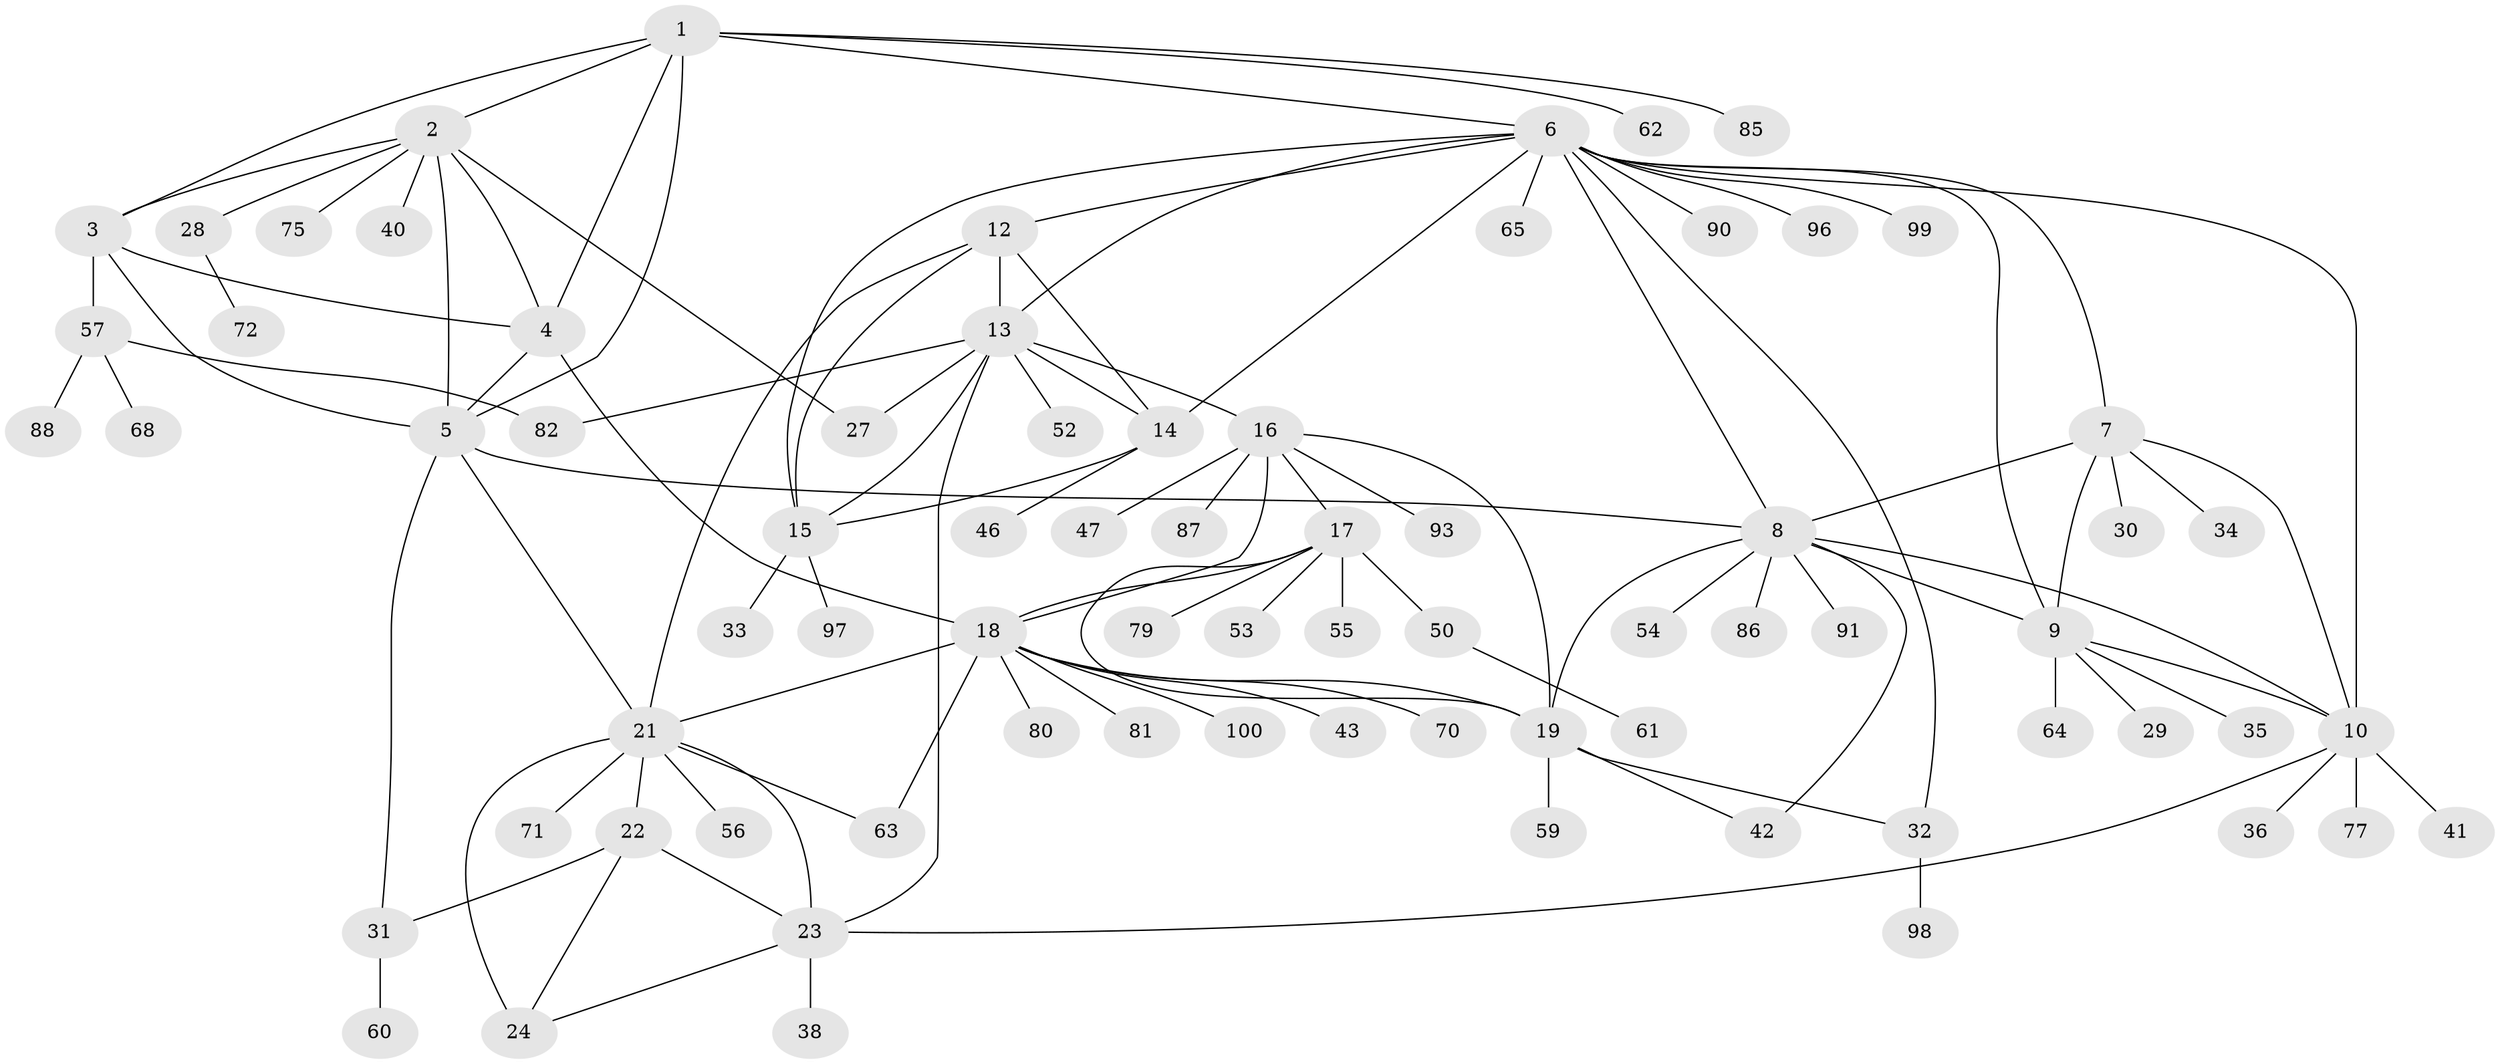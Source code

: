 // Generated by graph-tools (version 1.1) at 2025/24/03/03/25 07:24:12]
// undirected, 75 vertices, 111 edges
graph export_dot {
graph [start="1"]
  node [color=gray90,style=filled];
  1 [super="+92"];
  2 [super="+94"];
  3;
  4 [super="+26"];
  5;
  6 [super="+11"];
  7 [super="+39"];
  8 [super="+73"];
  9 [super="+89"];
  10 [super="+69"];
  12 [super="+74"];
  13 [super="+78"];
  14 [super="+76"];
  15 [super="+44"];
  16 [super="+45"];
  17 [super="+49"];
  18 [super="+20"];
  19 [super="+95"];
  21 [super="+25"];
  22 [super="+37"];
  23 [super="+58"];
  24;
  27;
  28 [super="+83"];
  29;
  30;
  31 [super="+48"];
  32 [super="+67"];
  33;
  34;
  35;
  36 [super="+51"];
  38;
  40;
  41;
  42;
  43;
  46;
  47;
  50 [super="+84"];
  52;
  53;
  54;
  55;
  56;
  57 [super="+66"];
  59;
  60;
  61;
  62;
  63;
  64;
  65;
  68;
  70;
  71;
  72;
  75;
  77;
  79;
  80;
  81;
  82;
  85;
  86;
  87;
  88;
  90;
  91;
  93;
  96;
  97;
  98;
  99;
  100;
  1 -- 2;
  1 -- 3;
  1 -- 4;
  1 -- 5;
  1 -- 62;
  1 -- 85;
  1 -- 6;
  2 -- 3;
  2 -- 4;
  2 -- 5;
  2 -- 27;
  2 -- 28;
  2 -- 40;
  2 -- 75;
  3 -- 4;
  3 -- 5;
  3 -- 57;
  4 -- 5;
  4 -- 18;
  5 -- 8;
  5 -- 21;
  5 -- 31;
  6 -- 7;
  6 -- 8;
  6 -- 9;
  6 -- 10;
  6 -- 32;
  6 -- 65;
  6 -- 96;
  6 -- 99;
  6 -- 12;
  6 -- 13;
  6 -- 14;
  6 -- 15;
  6 -- 90;
  7 -- 8;
  7 -- 9;
  7 -- 10;
  7 -- 30;
  7 -- 34;
  8 -- 9;
  8 -- 10;
  8 -- 19;
  8 -- 42;
  8 -- 54;
  8 -- 86;
  8 -- 91;
  9 -- 10;
  9 -- 29;
  9 -- 35;
  9 -- 64;
  10 -- 23;
  10 -- 36;
  10 -- 41;
  10 -- 77;
  12 -- 13;
  12 -- 14;
  12 -- 15;
  12 -- 21;
  13 -- 14;
  13 -- 15;
  13 -- 16;
  13 -- 27;
  13 -- 52;
  13 -- 82;
  13 -- 23;
  14 -- 15;
  14 -- 46;
  15 -- 33;
  15 -- 97;
  16 -- 17;
  16 -- 18 [weight=2];
  16 -- 19;
  16 -- 47;
  16 -- 87;
  16 -- 93;
  17 -- 18 [weight=2];
  17 -- 19;
  17 -- 53;
  17 -- 79;
  17 -- 50;
  17 -- 55;
  18 -- 19 [weight=2];
  18 -- 21;
  18 -- 63;
  18 -- 70;
  18 -- 81;
  18 -- 80;
  18 -- 100;
  18 -- 43;
  19 -- 42;
  19 -- 59;
  19 -- 32;
  21 -- 22 [weight=2];
  21 -- 23 [weight=2];
  21 -- 24 [weight=2];
  21 -- 56;
  21 -- 71;
  21 -- 63;
  22 -- 23;
  22 -- 24;
  22 -- 31;
  23 -- 24;
  23 -- 38;
  28 -- 72;
  31 -- 60;
  32 -- 98;
  50 -- 61;
  57 -- 68;
  57 -- 82;
  57 -- 88;
}
